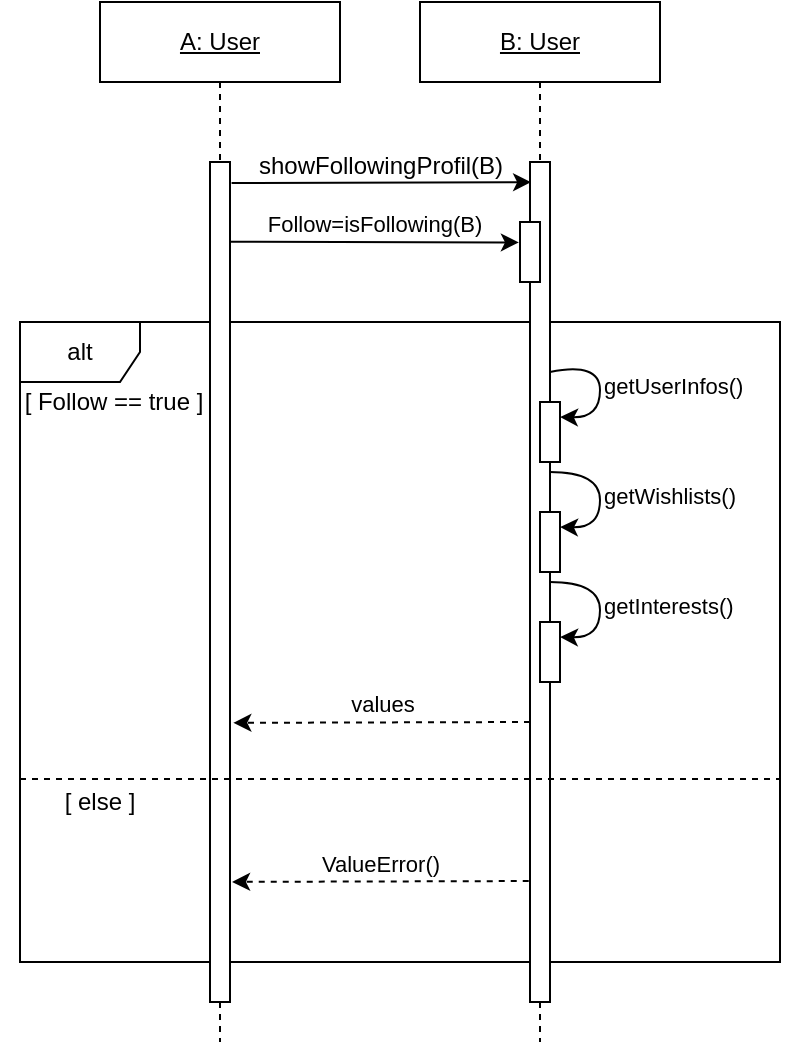 <mxfile version="12.9.3" type="device"><diagram id="F-AbzsssQf4ePiQw1vsd" name="Page-1"><mxGraphModel dx="903" dy="536" grid="1" gridSize="10" guides="1" tooltips="1" connect="1" arrows="1" fold="1" page="1" pageScale="1" pageWidth="850" pageHeight="1100" math="0" shadow="0"><root><mxCell id="0"/><mxCell id="1" parent="0"/><mxCell id="K_nyoN0oWbCrSyCczOqE-14" value="alt" style="shape=umlFrame;whiteSpace=wrap;html=1;fontFamily=Helvetica;" vertex="1" parent="1"><mxGeometry x="80" y="200" width="380" height="320" as="geometry"/></mxCell><mxCell id="K_nyoN0oWbCrSyCczOqE-3" style="rounded=0;orthogonalLoop=1;jettySize=auto;html=1;exitX=0.5;exitY=1;exitDx=0;exitDy=0;strokeColor=#000000;endArrow=none;endFill=0;dashed=1;" edge="1" parent="1" source="K_nyoN0oWbCrSyCczOqE-5"><mxGeometry relative="1" as="geometry"><mxPoint x="180" y="560" as="targetPoint"/></mxGeometry></mxCell><mxCell id="K_nyoN0oWbCrSyCczOqE-1" value="&lt;u&gt;A: User&lt;/u&gt;" style="rounded=0;whiteSpace=wrap;html=1;" vertex="1" parent="1"><mxGeometry x="120" y="40" width="120" height="40" as="geometry"/></mxCell><mxCell id="K_nyoN0oWbCrSyCczOqE-4" style="edgeStyle=none;rounded=0;orthogonalLoop=1;jettySize=auto;html=1;exitX=0.5;exitY=1;exitDx=0;exitDy=0;dashed=1;endArrow=none;endFill=0;strokeColor=#000000;" edge="1" parent="1" source="K_nyoN0oWbCrSyCczOqE-7"><mxGeometry relative="1" as="geometry"><mxPoint x="340" y="560" as="targetPoint"/></mxGeometry></mxCell><mxCell id="K_nyoN0oWbCrSyCczOqE-2" value="&lt;u&gt;B: User&lt;/u&gt;" style="rounded=0;whiteSpace=wrap;html=1;" vertex="1" parent="1"><mxGeometry x="280" y="40" width="120" height="40" as="geometry"/></mxCell><mxCell id="K_nyoN0oWbCrSyCczOqE-5" value="" style="rounded=0;whiteSpace=wrap;html=1;" vertex="1" parent="1"><mxGeometry x="175" y="120" width="10" height="420" as="geometry"/></mxCell><mxCell id="K_nyoN0oWbCrSyCczOqE-6" style="rounded=0;orthogonalLoop=1;jettySize=auto;html=1;exitX=0.5;exitY=1;exitDx=0;exitDy=0;strokeColor=#000000;endArrow=none;endFill=0;dashed=1;" edge="1" parent="1" source="K_nyoN0oWbCrSyCczOqE-1" target="K_nyoN0oWbCrSyCczOqE-5"><mxGeometry relative="1" as="geometry"><mxPoint x="180" y="560" as="targetPoint"/><mxPoint x="180" y="80" as="sourcePoint"/></mxGeometry></mxCell><mxCell id="K_nyoN0oWbCrSyCczOqE-7" value="" style="rounded=0;whiteSpace=wrap;html=1;" vertex="1" parent="1"><mxGeometry x="335" y="120" width="10" height="420" as="geometry"/></mxCell><mxCell id="K_nyoN0oWbCrSyCczOqE-8" style="edgeStyle=none;rounded=0;orthogonalLoop=1;jettySize=auto;html=1;exitX=0.5;exitY=1;exitDx=0;exitDy=0;dashed=1;endArrow=none;endFill=0;strokeColor=#000000;" edge="1" parent="1" source="K_nyoN0oWbCrSyCczOqE-2" target="K_nyoN0oWbCrSyCczOqE-7"><mxGeometry relative="1" as="geometry"><mxPoint x="340" y="560" as="targetPoint"/><mxPoint x="340" y="80" as="sourcePoint"/></mxGeometry></mxCell><mxCell id="K_nyoN0oWbCrSyCczOqE-9" value="" style="endArrow=classic;html=1;strokeColor=#000000;exitX=1.079;exitY=0.025;exitDx=0;exitDy=0;exitPerimeter=0;entryX=0.056;entryY=0.024;entryDx=0;entryDy=0;entryPerimeter=0;labelPosition=center;verticalLabelPosition=top;align=center;verticalAlign=bottom;fontFamily=Helvetica;fontStyle=0" edge="1" parent="1" source="K_nyoN0oWbCrSyCczOqE-5" target="K_nyoN0oWbCrSyCczOqE-7"><mxGeometry width="50" height="50" relative="1" as="geometry"><mxPoint x="190" y="130" as="sourcePoint"/><mxPoint x="320" y="130" as="targetPoint"/></mxGeometry></mxCell><mxCell id="K_nyoN0oWbCrSyCczOqE-10" value="showFollowingProfil(B)" style="text;html=1;align=center;verticalAlign=bottom;resizable=0;points=[];labelBackgroundColor=#ffffff;fontFamily=Helvetica;labelPosition=center;verticalLabelPosition=top;" vertex="1" connectable="0" parent="K_nyoN0oWbCrSyCczOqE-9"><mxGeometry x="-0.125" relative="1" as="geometry"><mxPoint x="8.54" as="offset"/></mxGeometry></mxCell><mxCell id="K_nyoN0oWbCrSyCczOqE-11" value="Follow=isFollowing(B)" style="endArrow=classic;html=1;strokeColor=#000000;fontFamily=Helvetica;exitX=1.015;exitY=0.095;exitDx=0;exitDy=0;exitPerimeter=0;entryX=-0.056;entryY=0.341;entryDx=0;entryDy=0;entryPerimeter=0;labelPosition=center;verticalLabelPosition=top;align=center;verticalAlign=bottom;" edge="1" parent="1" source="K_nyoN0oWbCrSyCczOqE-5" target="K_nyoN0oWbCrSyCczOqE-12"><mxGeometry width="50" height="50" relative="1" as="geometry"><mxPoint x="330" y="160" as="sourcePoint"/><mxPoint x="260" y="160" as="targetPoint"/></mxGeometry></mxCell><mxCell id="K_nyoN0oWbCrSyCczOqE-12" value="" style="rounded=0;whiteSpace=wrap;html=1;" vertex="1" parent="1"><mxGeometry x="330" y="150" width="10" height="30" as="geometry"/></mxCell><mxCell id="K_nyoN0oWbCrSyCczOqE-15" value="[ Follow == true ]" style="text;html=1;strokeColor=none;fillColor=none;align=center;verticalAlign=middle;whiteSpace=wrap;rounded=0;fontFamily=Helvetica;labelBackgroundColor=#ffffff;" vertex="1" parent="1"><mxGeometry x="77" y="230" width="100" height="20" as="geometry"/></mxCell><mxCell id="K_nyoN0oWbCrSyCczOqE-16" value="" style="rounded=0;whiteSpace=wrap;html=1;" vertex="1" parent="1"><mxGeometry x="340" y="240" width="10" height="30" as="geometry"/></mxCell><mxCell id="K_nyoN0oWbCrSyCczOqE-17" value="getUserInfos()" style="endArrow=classic;html=1;strokeColor=#000000;fontFamily=Helvetica;exitX=1;exitY=0.25;exitDx=0;exitDy=0;entryX=1;entryY=0.25;entryDx=0;entryDy=0;curved=1;labelPosition=right;verticalLabelPosition=middle;align=left;verticalAlign=middle;" edge="1" parent="1" source="K_nyoN0oWbCrSyCczOqE-7" target="K_nyoN0oWbCrSyCczOqE-16"><mxGeometry width="50" height="50" relative="1" as="geometry"><mxPoint x="400" y="280" as="sourcePoint"/><mxPoint x="450" y="230" as="targetPoint"/><Array as="points"><mxPoint x="370" y="220"/><mxPoint x="370" y="248"/></Array></mxGeometry></mxCell><mxCell id="K_nyoN0oWbCrSyCczOqE-18" value="" style="rounded=0;whiteSpace=wrap;html=1;" vertex="1" parent="1"><mxGeometry x="340" y="295" width="10" height="30" as="geometry"/></mxCell><mxCell id="K_nyoN0oWbCrSyCczOqE-19" value="getWishlists()" style="endArrow=classic;html=1;strokeColor=#000000;fontFamily=Helvetica;entryX=1;entryY=0.25;entryDx=0;entryDy=0;curved=1;labelPosition=right;verticalLabelPosition=middle;align=left;verticalAlign=middle;" edge="1" parent="1" target="K_nyoN0oWbCrSyCczOqE-18"><mxGeometry width="50" height="50" relative="1" as="geometry"><mxPoint x="345" y="275" as="sourcePoint"/><mxPoint x="450" y="285" as="targetPoint"/><Array as="points"><mxPoint x="370" y="275"/><mxPoint x="370" y="303"/></Array></mxGeometry></mxCell><mxCell id="K_nyoN0oWbCrSyCczOqE-20" value="" style="rounded=0;whiteSpace=wrap;html=1;" vertex="1" parent="1"><mxGeometry x="340" y="350" width="10" height="30" as="geometry"/></mxCell><mxCell id="K_nyoN0oWbCrSyCczOqE-21" value="getInterests()" style="endArrow=classic;html=1;strokeColor=#000000;fontFamily=Helvetica;exitX=1;exitY=0.25;exitDx=0;exitDy=0;entryX=1;entryY=0.25;entryDx=0;entryDy=0;curved=1;labelPosition=right;verticalLabelPosition=middle;align=left;verticalAlign=middle;" edge="1" parent="1" target="K_nyoN0oWbCrSyCczOqE-20"><mxGeometry width="50" height="50" relative="1" as="geometry"><mxPoint x="345" y="330" as="sourcePoint"/><mxPoint x="450" y="340" as="targetPoint"/><Array as="points"><mxPoint x="370" y="330"/><mxPoint x="370" y="358"/></Array></mxGeometry></mxCell><mxCell id="K_nyoN0oWbCrSyCczOqE-22" value="" style="endArrow=none;dashed=1;html=1;strokeColor=#000000;fontFamily=Helvetica;exitX=0;exitY=0.714;exitDx=0;exitDy=0;exitPerimeter=0;entryX=0.999;entryY=0.714;entryDx=0;entryDy=0;entryPerimeter=0;" edge="1" parent="1" source="K_nyoN0oWbCrSyCczOqE-14" target="K_nyoN0oWbCrSyCczOqE-14"><mxGeometry width="50" height="50" relative="1" as="geometry"><mxPoint x="50" y="380" as="sourcePoint"/><mxPoint x="910" y="400" as="targetPoint"/></mxGeometry></mxCell><mxCell id="K_nyoN0oWbCrSyCczOqE-23" value="[ else ]" style="text;html=1;strokeColor=none;fillColor=none;align=center;verticalAlign=middle;whiteSpace=wrap;rounded=0;fontFamily=Helvetica;labelBackgroundColor=#ffffff;" vertex="1" parent="1"><mxGeometry x="70" y="430" width="100" height="20" as="geometry"/></mxCell><mxCell id="K_nyoN0oWbCrSyCczOqE-24" value="ValueError()" style="endArrow=classic;html=1;strokeColor=#000000;fontFamily=Helvetica;entryX=1.103;entryY=0.857;entryDx=0;entryDy=0;entryPerimeter=0;exitX=-0.063;exitY=0.856;exitDx=0;exitDy=0;exitPerimeter=0;dashed=1;labelPosition=center;verticalLabelPosition=top;align=center;verticalAlign=bottom;" edge="1" parent="1" source="K_nyoN0oWbCrSyCczOqE-7" target="K_nyoN0oWbCrSyCczOqE-5"><mxGeometry width="50" height="50" relative="1" as="geometry"><mxPoint x="230" y="480" as="sourcePoint"/><mxPoint x="280" y="430" as="targetPoint"/></mxGeometry></mxCell><mxCell id="K_nyoN0oWbCrSyCczOqE-28" value="values" style="endArrow=classic;html=1;strokeColor=#000000;fontFamily=Helvetica;entryX=1.103;entryY=0.857;entryDx=0;entryDy=0;entryPerimeter=0;exitX=-0.063;exitY=0.856;exitDx=0;exitDy=0;exitPerimeter=0;labelPosition=center;verticalLabelPosition=top;align=center;verticalAlign=bottom;dashed=1;" edge="1" parent="1"><mxGeometry width="50" height="50" relative="1" as="geometry"><mxPoint x="335" y="400" as="sourcePoint"/><mxPoint x="186.66" y="400.42" as="targetPoint"/></mxGeometry></mxCell></root></mxGraphModel></diagram></mxfile>